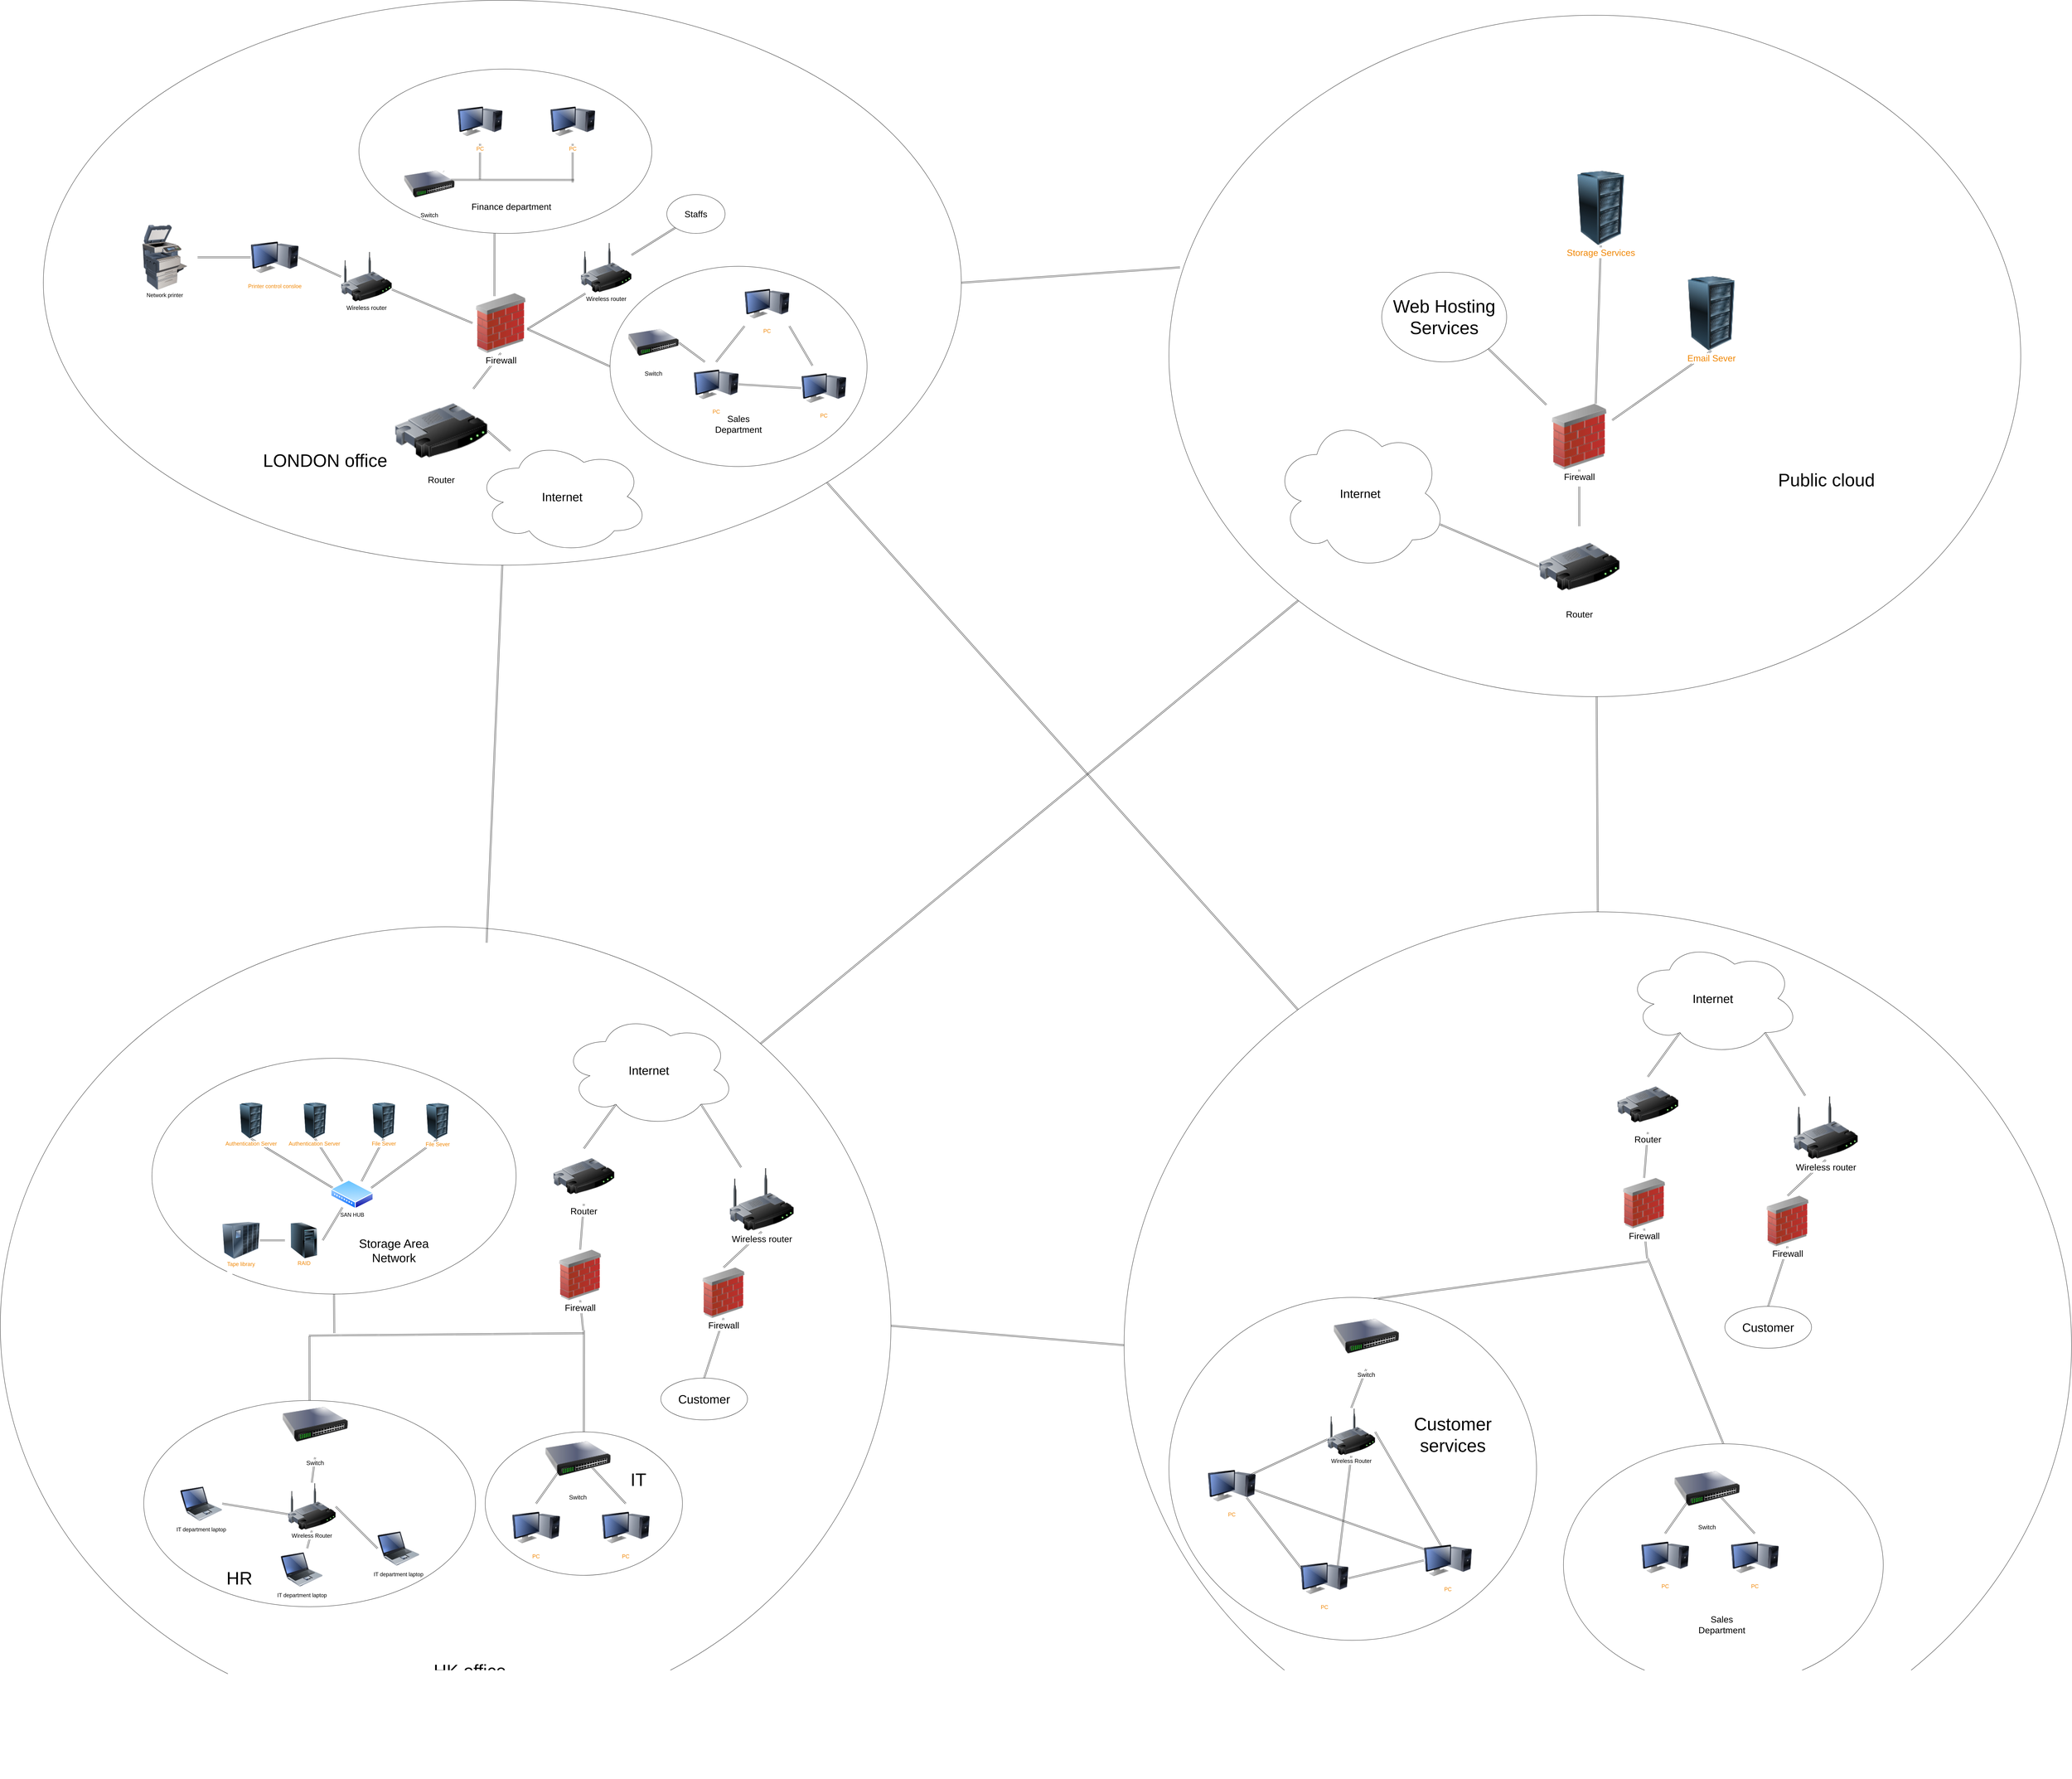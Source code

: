 <mxfile version="26.0.16">
  <diagram id="a45cf8ec-cd66-6f27-3ac3-be6e809c9e4a" name="Page-1">
    <mxGraphModel dx="8533" dy="19267" grid="1" gridSize="10" guides="1" tooltips="1" connect="1" arrows="1" fold="1" page="1" pageScale="1" pageWidth="827" pageHeight="1169" background="none" math="0" shadow="0">
      <root>
        <mxCell id="0" />
        <mxCell id="1" parent="0" />
        <mxCell id="UbUL-3o23nfrx7GC4o43-400" value="" style="ellipse;whiteSpace=wrap;html=1;" vertex="1" parent="1">
          <mxGeometry x="4830" y="-2730" width="2850" height="2280" as="geometry" />
        </mxCell>
        <mxCell id="UbUL-3o23nfrx7GC4o43-405" style="edgeStyle=none;shape=link;rounded=0;orthogonalLoop=1;jettySize=auto;html=1;exitX=1;exitY=0;exitDx=0;exitDy=0;" edge="1" parent="1" source="UbUL-3o23nfrx7GC4o43-327" target="UbUL-3o23nfrx7GC4o43-400">
          <mxGeometry relative="1" as="geometry" />
        </mxCell>
        <mxCell id="UbUL-3o23nfrx7GC4o43-406" style="edgeStyle=none;shape=link;rounded=0;orthogonalLoop=1;jettySize=auto;html=1;exitX=1;exitY=0.5;exitDx=0;exitDy=0;entryX=0;entryY=0.5;entryDx=0;entryDy=0;" edge="1" parent="1" source="UbUL-3o23nfrx7GC4o43-327" target="UbUL-3o23nfrx7GC4o43-328">
          <mxGeometry relative="1" as="geometry" />
        </mxCell>
        <mxCell id="UbUL-3o23nfrx7GC4o43-327" value="" style="ellipse;whiteSpace=wrap;html=1;" vertex="1" parent="1">
          <mxGeometry x="920" y="320" width="2980" height="2670" as="geometry" />
        </mxCell>
        <mxCell id="UbUL-3o23nfrx7GC4o43-403" style="edgeStyle=none;shape=link;rounded=0;orthogonalLoop=1;jettySize=auto;html=1;exitX=1;exitY=1;exitDx=0;exitDy=0;" edge="1" parent="1" source="UbUL-3o23nfrx7GC4o43-311" target="UbUL-3o23nfrx7GC4o43-328">
          <mxGeometry relative="1" as="geometry" />
        </mxCell>
        <mxCell id="UbUL-3o23nfrx7GC4o43-311" value="" style="ellipse;whiteSpace=wrap;html=1;" vertex="1" parent="1">
          <mxGeometry x="1064" y="-2780" width="3071.33" height="1890" as="geometry" />
        </mxCell>
        <mxCell id="UbUL-3o23nfrx7GC4o43-207" style="edgeStyle=none;shape=link;rounded=0;orthogonalLoop=1;jettySize=auto;html=1;exitX=0.5;exitY=1;exitDx=0;exitDy=0;" edge="1" parent="1" source="UbUL-3o23nfrx7GC4o43-205">
          <mxGeometry relative="1" as="geometry">
            <mxPoint x="2037.35" y="1680" as="targetPoint" />
          </mxGeometry>
        </mxCell>
        <mxCell id="UbUL-3o23nfrx7GC4o43-205" value="" style="ellipse;whiteSpace=wrap;html=1;" vertex="1" parent="1">
          <mxGeometry x="1427.35" y="760" width="1218.46" height="789" as="geometry" />
        </mxCell>
        <mxCell id="UbUL-3o23nfrx7GC4o43-204" style="edgeStyle=none;shape=link;rounded=0;orthogonalLoop=1;jettySize=auto;html=1;" edge="1" parent="1">
          <mxGeometry relative="1" as="geometry">
            <mxPoint x="2872.35" y="1680" as="targetPoint" />
            <mxPoint x="1952.35" y="1688" as="sourcePoint" />
          </mxGeometry>
        </mxCell>
        <mxCell id="UbUL-3o23nfrx7GC4o43-198" style="edgeStyle=none;shape=link;rounded=0;orthogonalLoop=1;jettySize=auto;html=1;exitX=0.5;exitY=1;exitDx=0;exitDy=0;entryX=0.25;entryY=0;entryDx=0;entryDy=0;" edge="1" parent="1" source="UbUL-3o23nfrx7GC4o43-173" target="UbUL-3o23nfrx7GC4o43-196">
          <mxGeometry relative="1" as="geometry" />
        </mxCell>
        <mxCell id="UbUL-3o23nfrx7GC4o43-173" value="Authentication Server&amp;nbsp;" style="image;html=1;image=img/lib/clip_art/computers/Server_Rack_128x128.png;shadow=0;strokeColor=#000000;fillColor=#FFFFFF;gradientColor=none;fontSize=18;fontColor=#F08705;fontStyle=0" vertex="1" parent="1">
          <mxGeometry x="1912.35" y="907.5" width="121.5" height="121.5" as="geometry" />
        </mxCell>
        <mxCell id="UbUL-3o23nfrx7GC4o43-197" style="edgeStyle=none;shape=link;rounded=0;orthogonalLoop=1;jettySize=auto;html=1;exitX=0.5;exitY=1;exitDx=0;exitDy=0;entryX=0;entryY=0.25;entryDx=0;entryDy=0;" edge="1" parent="1" source="UbUL-3o23nfrx7GC4o43-174" target="UbUL-3o23nfrx7GC4o43-196">
          <mxGeometry relative="1" as="geometry" />
        </mxCell>
        <mxCell id="UbUL-3o23nfrx7GC4o43-174" value="Authentication Server" style="image;html=1;image=img/lib/clip_art/computers/Server_Rack_128x128.png;shadow=0;strokeColor=#000000;fillColor=#FFFFFF;gradientColor=none;fontSize=18;fontColor=#F08705;fontStyle=0" vertex="1" parent="1">
          <mxGeometry x="1698.35" y="907.5" width="121.5" height="121.5" as="geometry" />
        </mxCell>
        <mxCell id="UbUL-3o23nfrx7GC4o43-199" style="edgeStyle=none;shape=link;rounded=0;orthogonalLoop=1;jettySize=auto;html=1;exitX=0.5;exitY=1;exitDx=0;exitDy=0;entryX=0.75;entryY=0;entryDx=0;entryDy=0;" edge="1" parent="1" source="UbUL-3o23nfrx7GC4o43-177" target="UbUL-3o23nfrx7GC4o43-196">
          <mxGeometry relative="1" as="geometry" />
        </mxCell>
        <mxCell id="UbUL-3o23nfrx7GC4o43-177" value="File Sever" style="image;html=1;image=img/lib/clip_art/computers/Server_Rack_128x128.png;shadow=0;strokeColor=#000000;fillColor=#FFFFFF;gradientColor=none;fontSize=18;fontColor=#F08705;fontStyle=0" vertex="1" parent="1">
          <mxGeometry x="2142.35" y="907.5" width="121.5" height="121.5" as="geometry" />
        </mxCell>
        <mxCell id="UbUL-3o23nfrx7GC4o43-200" style="edgeStyle=none;shape=link;rounded=0;orthogonalLoop=1;jettySize=auto;html=1;exitX=0.5;exitY=1;exitDx=0;exitDy=0;entryX=1;entryY=0.25;entryDx=0;entryDy=0;" edge="1" parent="1" source="UbUL-3o23nfrx7GC4o43-178" target="UbUL-3o23nfrx7GC4o43-196">
          <mxGeometry relative="1" as="geometry" />
        </mxCell>
        <mxCell id="UbUL-3o23nfrx7GC4o43-178" value="File Sever" style="image;html=1;image=img/lib/clip_art/computers/Server_Rack_128x128.png;shadow=0;strokeColor=#000000;fillColor=#FFFFFF;gradientColor=none;fontSize=18;fontColor=#F08705;fontStyle=0" vertex="1" parent="1">
          <mxGeometry x="2322.35" y="909.5" width="121.5" height="121.5" as="geometry" />
        </mxCell>
        <mxCell id="UbUL-3o23nfrx7GC4o43-183" value="Tape library&lt;div&gt;&lt;br&gt;&lt;/div&gt;" style="image;html=1;image=img/lib/clip_art/networking/UPS_128x128.png;shadow=0;strokeColor=#000000;fillColor=#F2F2F2;gradientColor=none;fontSize=18;fontColor=#F08705;fontStyle=0" vertex="1" parent="1">
          <mxGeometry x="1662.35" y="1306" width="126" height="126" as="geometry" />
        </mxCell>
        <mxCell id="UbUL-3o23nfrx7GC4o43-202" style="edgeStyle=none;shape=link;rounded=0;orthogonalLoop=1;jettySize=auto;html=1;exitX=0;exitY=0.5;exitDx=0;exitDy=0;entryX=1;entryY=0.5;entryDx=0;entryDy=0;" edge="1" parent="1" source="UbUL-3o23nfrx7GC4o43-184" target="UbUL-3o23nfrx7GC4o43-183">
          <mxGeometry relative="1" as="geometry" />
        </mxCell>
        <mxCell id="UbUL-3o23nfrx7GC4o43-184" value="RAID" style="image;html=1;image=img/lib/clip_art/computers/Server_Tower_128x128.png;shadow=0;strokeColor=#000000;fillColor=#FFFFFF;gradientColor=none;fontSize=18;fontColor=#F08705;fontStyle=0" vertex="1" parent="1">
          <mxGeometry x="1872.35" y="1309" width="126.32" height="120" as="geometry" />
        </mxCell>
        <mxCell id="UbUL-3o23nfrx7GC4o43-201" style="edgeStyle=none;shape=link;rounded=0;orthogonalLoop=1;jettySize=auto;html=1;exitX=0.25;exitY=1;exitDx=0;exitDy=0;entryX=1;entryY=0.5;entryDx=0;entryDy=0;" edge="1" parent="1" source="UbUL-3o23nfrx7GC4o43-196" target="UbUL-3o23nfrx7GC4o43-184">
          <mxGeometry relative="1" as="geometry" />
        </mxCell>
        <mxCell id="UbUL-3o23nfrx7GC4o43-222" style="edgeStyle=none;shape=link;rounded=0;orthogonalLoop=1;jettySize=auto;html=1;exitX=0.5;exitY=0;exitDx=0;exitDy=0;" edge="1" parent="1" source="UbUL-3o23nfrx7GC4o43-220">
          <mxGeometry relative="1" as="geometry">
            <mxPoint x="1954.35" y="1690" as="targetPoint" />
          </mxGeometry>
        </mxCell>
        <mxCell id="UbUL-3o23nfrx7GC4o43-220" value="" style="ellipse;whiteSpace=wrap;html=1;" vertex="1" parent="1">
          <mxGeometry x="1400" y="1905" width="1110" height="690" as="geometry" />
        </mxCell>
        <mxCell id="UbUL-3o23nfrx7GC4o43-196" value="&lt;font style=&quot;font-size: 18px;&quot;&gt;SAN HUB&lt;/font&gt;" style="image;aspect=fixed;perimeter=ellipsePerimeter;html=1;align=center;shadow=0;dashed=0;spacingTop=3;image=img/lib/active_directory/wiring_hub.svg;" vertex="1" parent="1">
          <mxGeometry x="2025" y="1166.52" width="143.35" height="97.48" as="geometry" />
        </mxCell>
        <mxCell id="UbUL-3o23nfrx7GC4o43-206" value="&lt;font style=&quot;font-size: 40px;&quot;&gt;Storage Area Network&lt;/font&gt;" style="text;html=1;align=center;verticalAlign=middle;whiteSpace=wrap;rounded=0;" vertex="1" parent="1">
          <mxGeometry x="2082.35" y="1328" width="310" height="150" as="geometry" />
        </mxCell>
        <mxCell id="UbUL-3o23nfrx7GC4o43-209" value="&lt;font style=&quot;font-size: 18px;&quot;&gt;IT department laptop&lt;/font&gt;" style="image;html=1;image=img/lib/clip_art/computers/Laptop_128x128.png" vertex="1" parent="1">
          <mxGeometry x="1522.35" y="2180" width="140" height="140" as="geometry" />
        </mxCell>
        <mxCell id="UbUL-3o23nfrx7GC4o43-210" value="&lt;font style=&quot;font-size: 18px;&quot;&gt;IT department laptop&lt;/font&gt;" style="image;html=1;image=img/lib/clip_art/computers/Laptop_128x128.png" vertex="1" parent="1">
          <mxGeometry x="1858.67" y="2400" width="140" height="140" as="geometry" />
        </mxCell>
        <mxCell id="UbUL-3o23nfrx7GC4o43-211" value="&lt;font style=&quot;font-size: 18px;&quot;&gt;IT department laptop&lt;/font&gt;" style="image;html=1;image=img/lib/clip_art/computers/Laptop_128x128.png" vertex="1" parent="1">
          <mxGeometry x="2182.35" y="2330" width="140" height="140" as="geometry" />
        </mxCell>
        <mxCell id="UbUL-3o23nfrx7GC4o43-218" style="edgeStyle=none;shape=link;rounded=0;orthogonalLoop=1;jettySize=auto;html=1;exitX=0.5;exitY=1;exitDx=0;exitDy=0;" edge="1" parent="1" source="UbUL-3o23nfrx7GC4o43-212" target="UbUL-3o23nfrx7GC4o43-210">
          <mxGeometry relative="1" as="geometry" />
        </mxCell>
        <mxCell id="UbUL-3o23nfrx7GC4o43-232" style="edgeStyle=none;shape=link;rounded=0;orthogonalLoop=1;jettySize=auto;html=1;exitX=0.5;exitY=0;exitDx=0;exitDy=0;" edge="1" parent="1" source="UbUL-3o23nfrx7GC4o43-231">
          <mxGeometry relative="1" as="geometry">
            <mxPoint x="2872.85" y="1670" as="targetPoint" />
          </mxGeometry>
        </mxCell>
        <mxCell id="UbUL-3o23nfrx7GC4o43-231" value="" style="ellipse;whiteSpace=wrap;html=1;" vertex="1" parent="1">
          <mxGeometry x="2542.35" y="2010" width="660" height="480" as="geometry" />
        </mxCell>
        <mxCell id="UbUL-3o23nfrx7GC4o43-219" style="edgeStyle=none;shape=link;rounded=0;orthogonalLoop=1;jettySize=auto;html=1;exitX=1;exitY=0.5;exitDx=0;exitDy=0;entryX=0;entryY=0.5;entryDx=0;entryDy=0;" edge="1" parent="1" source="UbUL-3o23nfrx7GC4o43-212" target="UbUL-3o23nfrx7GC4o43-211">
          <mxGeometry relative="1" as="geometry" />
        </mxCell>
        <mxCell id="UbUL-3o23nfrx7GC4o43-290" style="edgeStyle=none;shape=link;rounded=0;orthogonalLoop=1;jettySize=auto;html=1;exitX=0.5;exitY=0;exitDx=0;exitDy=0;entryX=0.5;entryY=1;entryDx=0;entryDy=0;" edge="1" parent="1" source="UbUL-3o23nfrx7GC4o43-212" target="UbUL-3o23nfrx7GC4o43-289">
          <mxGeometry relative="1" as="geometry" />
        </mxCell>
        <mxCell id="UbUL-3o23nfrx7GC4o43-212" value="&lt;font style=&quot;font-size: 19px;&quot;&gt;Wireless Router&lt;/font&gt;" style="image;html=1;image=img/lib/clip_art/networking/Wireless_Router_128x128.png" vertex="1" parent="1">
          <mxGeometry x="1882.35" y="2180" width="160" height="160" as="geometry" />
        </mxCell>
        <mxCell id="UbUL-3o23nfrx7GC4o43-217" style="edgeStyle=none;shape=link;rounded=0;orthogonalLoop=1;jettySize=auto;html=1;exitX=1;exitY=0.5;exitDx=0;exitDy=0;entryX=-0.001;entryY=0.659;entryDx=0;entryDy=0;entryPerimeter=0;" edge="1" parent="1" source="UbUL-3o23nfrx7GC4o43-209" target="UbUL-3o23nfrx7GC4o43-212">
          <mxGeometry relative="1" as="geometry" />
        </mxCell>
        <mxCell id="UbUL-3o23nfrx7GC4o43-221" value="&lt;span style=&quot;font-size: 60px;&quot;&gt;HR&lt;/span&gt;" style="text;html=1;align=center;verticalAlign=middle;whiteSpace=wrap;rounded=0;" vertex="1" parent="1">
          <mxGeometry x="1620.35" y="2450" width="200" height="100" as="geometry" />
        </mxCell>
        <mxCell id="UbUL-3o23nfrx7GC4o43-223" value="PC" style="image;html=1;image=img/lib/clip_art/computers/Monitor_Tower_128x128.png;shadow=0;strokeColor=#000000;fillColor=#FFFFFF;gradientColor=none;fontSize=18;fontColor=#F08705;fontStyle=0" vertex="1" parent="1">
          <mxGeometry x="2932.35" y="2250" width="160" height="160" as="geometry" />
        </mxCell>
        <mxCell id="UbUL-3o23nfrx7GC4o43-227" style="edgeStyle=none;shape=link;rounded=0;orthogonalLoop=1;jettySize=auto;html=1;exitX=0.25;exitY=1;exitDx=0;exitDy=0;entryX=0.5;entryY=0;entryDx=0;entryDy=0;" edge="1" parent="1" target="UbUL-3o23nfrx7GC4o43-225">
          <mxGeometry relative="1" as="geometry">
            <mxPoint x="2802.921" y="2121.651" as="sourcePoint" />
          </mxGeometry>
        </mxCell>
        <mxCell id="UbUL-3o23nfrx7GC4o43-228" style="edgeStyle=none;shape=link;rounded=0;orthogonalLoop=1;jettySize=auto;html=1;exitX=1;exitY=1;exitDx=0;exitDy=0;entryX=0.5;entryY=0;entryDx=0;entryDy=0;" edge="1" parent="1" target="UbUL-3o23nfrx7GC4o43-223">
          <mxGeometry relative="1" as="geometry">
            <mxPoint x="2884.495" y="2112.348" as="sourcePoint" />
          </mxGeometry>
        </mxCell>
        <mxCell id="UbUL-3o23nfrx7GC4o43-225" value="PC" style="image;html=1;image=img/lib/clip_art/computers/Monitor_Tower_128x128.png;shadow=0;strokeColor=#000000;fillColor=#FFFFFF;gradientColor=none;fontSize=18;fontColor=#F08705;fontStyle=0" vertex="1" parent="1">
          <mxGeometry x="2632.35" y="2250" width="160" height="160" as="geometry" />
        </mxCell>
        <mxCell id="UbUL-3o23nfrx7GC4o43-319" style="edgeStyle=none;shape=link;rounded=0;orthogonalLoop=1;jettySize=auto;html=1;exitX=0.5;exitY=1;exitDx=0;exitDy=0;" edge="1" parent="1" source="UbUL-3o23nfrx7GC4o43-234">
          <mxGeometry relative="1" as="geometry">
            <mxPoint x="2870" y="1670" as="targetPoint" />
          </mxGeometry>
        </mxCell>
        <mxCell id="UbUL-3o23nfrx7GC4o43-234" value="&lt;font style=&quot;font-size: 30px;&quot;&gt;Firewall&lt;/font&gt;" style="image;html=1;image=img/lib/clip_art/networking/Firewall_02_128x128.png" vertex="1" parent="1">
          <mxGeometry x="2780" y="1400.5" width="160" height="169" as="geometry" />
        </mxCell>
        <mxCell id="UbUL-3o23nfrx7GC4o43-238" style="edgeStyle=none;shape=link;rounded=0;orthogonalLoop=1;jettySize=auto;html=1;exitX=0;exitY=0;exitDx=0;exitDy=0;" edge="1" parent="1">
          <mxGeometry relative="1" as="geometry">
            <mxPoint x="1562.35" y="1579" as="sourcePoint" />
            <mxPoint x="1562.35" y="1579" as="targetPoint" />
          </mxGeometry>
        </mxCell>
        <mxCell id="UbUL-3o23nfrx7GC4o43-321" style="edgeStyle=none;shape=link;rounded=0;orthogonalLoop=1;jettySize=auto;html=1;exitX=0.5;exitY=1;exitDx=0;exitDy=0;entryX=0.5;entryY=0;entryDx=0;entryDy=0;" edge="1" parent="1" source="UbUL-3o23nfrx7GC4o43-240" target="UbUL-3o23nfrx7GC4o43-302">
          <mxGeometry relative="1" as="geometry" />
        </mxCell>
        <mxCell id="UbUL-3o23nfrx7GC4o43-240" value="&lt;font style=&quot;font-size: 30px;&quot;&gt;Wireless router&lt;/font&gt;" style="image;html=1;image=img/lib/clip_art/networking/Wireless_Router_128x128.png" vertex="1" parent="1">
          <mxGeometry x="3360" y="1125" width="215" height="215" as="geometry" />
        </mxCell>
        <mxCell id="UbUL-3o23nfrx7GC4o43-242" value="&lt;font style=&quot;font-size: 40px;&quot;&gt;Customer&lt;/font&gt;" style="ellipse;whiteSpace=wrap;html=1;" vertex="1" parent="1">
          <mxGeometry x="3130" y="1830" width="290" height="140" as="geometry" />
        </mxCell>
        <mxCell id="UbUL-3o23nfrx7GC4o43-253" value="&lt;font style=&quot;font-size: 18px;&quot;&gt;Network printer&lt;/font&gt;" style="image;html=1;image=img/lib/clip_art/computers/Printer_Commercial_128x128.png" vertex="1" parent="1">
          <mxGeometry x="1360" y="-2030" width="220" height="220" as="geometry" />
        </mxCell>
        <mxCell id="UbUL-3o23nfrx7GC4o43-255" style="edgeStyle=none;shape=link;rounded=0;orthogonalLoop=1;jettySize=auto;html=1;exitX=0;exitY=0.5;exitDx=0;exitDy=0;entryX=1;entryY=0.5;entryDx=0;entryDy=0;" edge="1" parent="1" source="UbUL-3o23nfrx7GC4o43-254" target="UbUL-3o23nfrx7GC4o43-253">
          <mxGeometry relative="1" as="geometry" />
        </mxCell>
        <mxCell id="UbUL-3o23nfrx7GC4o43-299" style="edgeStyle=none;shape=link;rounded=0;orthogonalLoop=1;jettySize=auto;html=1;exitX=1;exitY=0.5;exitDx=0;exitDy=0;entryX=0;entryY=0.5;entryDx=0;entryDy=0;" edge="1" parent="1" source="UbUL-3o23nfrx7GC4o43-254" target="UbUL-3o23nfrx7GC4o43-298">
          <mxGeometry relative="1" as="geometry" />
        </mxCell>
        <mxCell id="UbUL-3o23nfrx7GC4o43-254" value="Printer control consloe" style="image;html=1;image=img/lib/clip_art/computers/Monitor_Tower_128x128.png;shadow=0;strokeColor=#000000;fillColor=#FFFFFF;gradientColor=none;fontSize=18;fontColor=#F08705;fontStyle=0" vertex="1" parent="1">
          <mxGeometry x="1757.65" y="-2000" width="160" height="160" as="geometry" />
        </mxCell>
        <mxCell id="UbUL-3o23nfrx7GC4o43-267" value="" style="ellipse;whiteSpace=wrap;html=1;" vertex="1" parent="1">
          <mxGeometry x="2120" y="-2550" width="980" height="550" as="geometry" />
        </mxCell>
        <mxCell id="UbUL-3o23nfrx7GC4o43-263" style="edgeStyle=none;shape=link;rounded=0;orthogonalLoop=1;jettySize=auto;html=1;exitX=1;exitY=0.5;exitDx=0;exitDy=0;" edge="1" parent="1">
          <mxGeometry relative="1" as="geometry">
            <mxPoint x="2840" y="-2179" as="targetPoint" />
            <mxPoint x="2420.0" y="-2179.2" as="sourcePoint" />
          </mxGeometry>
        </mxCell>
        <mxCell id="UbUL-3o23nfrx7GC4o43-265" style="edgeStyle=none;shape=link;rounded=0;orthogonalLoop=1;jettySize=auto;html=1;exitX=0.5;exitY=1;exitDx=0;exitDy=0;" edge="1" parent="1" source="UbUL-3o23nfrx7GC4o43-259">
          <mxGeometry relative="1" as="geometry">
            <mxPoint x="2524.667" y="-2180" as="targetPoint" />
          </mxGeometry>
        </mxCell>
        <mxCell id="UbUL-3o23nfrx7GC4o43-259" value="PC" style="image;html=1;image=img/lib/clip_art/computers/Monitor_Tower_128x128.png;shadow=0;strokeColor=#000000;fillColor=#FFFFFF;gradientColor=none;fontSize=18;fontColor=#F08705;fontStyle=0" vertex="1" parent="1">
          <mxGeometry x="2450" y="-2450" width="150" height="150" as="geometry" />
        </mxCell>
        <mxCell id="UbUL-3o23nfrx7GC4o43-264" style="edgeStyle=none;shape=link;rounded=0;orthogonalLoop=1;jettySize=auto;html=1;exitX=0.5;exitY=1;exitDx=0;exitDy=0;" edge="1" parent="1" source="UbUL-3o23nfrx7GC4o43-261">
          <mxGeometry relative="1" as="geometry">
            <mxPoint x="2835" y="-2170" as="targetPoint" />
          </mxGeometry>
        </mxCell>
        <mxCell id="UbUL-3o23nfrx7GC4o43-261" value="PC" style="image;html=1;image=img/lib/clip_art/computers/Monitor_Tower_128x128.png;shadow=0;strokeColor=#000000;fillColor=#FFFFFF;gradientColor=none;fontSize=18;fontColor=#F08705;fontStyle=0" vertex="1" parent="1">
          <mxGeometry x="2760" y="-2450" width="150" height="150" as="geometry" />
        </mxCell>
        <mxCell id="UbUL-3o23nfrx7GC4o43-262" style="edgeStyle=none;shape=link;rounded=0;orthogonalLoop=1;jettySize=auto;html=1;exitX=1;exitY=0;exitDx=0;exitDy=0;" edge="1" parent="1">
          <mxGeometry relative="1" as="geometry">
            <mxPoint x="2402.844" y="-2207.763" as="sourcePoint" />
            <mxPoint x="2403.963" y="-2206.966" as="targetPoint" />
          </mxGeometry>
        </mxCell>
        <mxCell id="UbUL-3o23nfrx7GC4o43-268" value="&lt;font style=&quot;font-size: 30px;&quot;&gt;Finance department&lt;/font&gt;" style="text;html=1;align=center;verticalAlign=middle;whiteSpace=wrap;rounded=0;" vertex="1" parent="1">
          <mxGeometry x="2480" y="-2150" width="300" height="120" as="geometry" />
        </mxCell>
        <mxCell id="UbUL-3o23nfrx7GC4o43-269" style="edgeStyle=none;shape=link;rounded=0;orthogonalLoop=1;jettySize=auto;html=1;exitX=0.5;exitY=0;exitDx=0;exitDy=0;entryX=0.463;entryY=1;entryDx=0;entryDy=0;entryPerimeter=0;" edge="1" parent="1" target="UbUL-3o23nfrx7GC4o43-267">
          <mxGeometry relative="1" as="geometry">
            <mxPoint x="2573.35" y="-1790" as="sourcePoint" />
          </mxGeometry>
        </mxCell>
        <mxCell id="UbUL-3o23nfrx7GC4o43-272" value="&lt;font style=&quot;font-size: 20px;&quot;&gt;Wireless router&lt;/font&gt;" style="image;html=1;image=img/lib/clip_art/networking/Wireless_Router_128x128.png" vertex="1" parent="1">
          <mxGeometry x="2862" y="-1970" width="170" height="170" as="geometry" />
        </mxCell>
        <mxCell id="UbUL-3o23nfrx7GC4o43-285" style="edgeStyle=none;shape=link;rounded=0;orthogonalLoop=1;jettySize=auto;html=1;exitX=0;exitY=0.5;exitDx=0;exitDy=0;entryX=1;entryY=0.5;entryDx=0;entryDy=0;" edge="1" parent="1" source="UbUL-3o23nfrx7GC4o43-283">
          <mxGeometry relative="1" as="geometry">
            <mxPoint x="2683.35" y="-1680" as="targetPoint" />
          </mxGeometry>
        </mxCell>
        <mxCell id="UbUL-3o23nfrx7GC4o43-283" value="" style="ellipse;whiteSpace=wrap;html=1;" vertex="1" parent="1">
          <mxGeometry x="2960" y="-1890" width="860" height="670" as="geometry" />
        </mxCell>
        <mxCell id="UbUL-3o23nfrx7GC4o43-273" style="edgeStyle=none;shape=link;rounded=0;orthogonalLoop=1;jettySize=auto;html=1;exitX=1;exitY=0.5;exitDx=0;exitDy=0;entryX=0.094;entryY=1.006;entryDx=0;entryDy=0;entryPerimeter=0;" edge="1" parent="1" target="UbUL-3o23nfrx7GC4o43-272">
          <mxGeometry relative="1" as="geometry">
            <mxPoint x="2683.35" y="-1680" as="sourcePoint" />
          </mxGeometry>
        </mxCell>
        <mxCell id="UbUL-3o23nfrx7GC4o43-275" style="edgeStyle=none;shape=link;rounded=0;orthogonalLoop=1;jettySize=auto;html=1;exitX=0;exitY=1;exitDx=0;exitDy=0;entryX=1;entryY=0.25;entryDx=0;entryDy=0;" edge="1" parent="1" source="UbUL-3o23nfrx7GC4o43-274" target="UbUL-3o23nfrx7GC4o43-272">
          <mxGeometry relative="1" as="geometry" />
        </mxCell>
        <mxCell id="UbUL-3o23nfrx7GC4o43-274" value="&lt;font style=&quot;font-size: 30px;&quot;&gt;Staff&lt;/font&gt;&lt;span style=&quot;font-size: 30px; background-color: transparent; color: light-dark(rgb(0, 0, 0), rgb(255, 255, 255));&quot;&gt;s&lt;/span&gt;" style="ellipse;whiteSpace=wrap;html=1;" vertex="1" parent="1">
          <mxGeometry x="3150" y="-2130" width="195" height="130" as="geometry" />
        </mxCell>
        <mxCell id="UbUL-3o23nfrx7GC4o43-279" style="edgeStyle=none;shape=link;rounded=0;orthogonalLoop=1;jettySize=auto;html=1;exitX=0;exitY=1;exitDx=0;exitDy=0;entryX=0.5;entryY=0;entryDx=0;entryDy=0;" edge="1" parent="1" source="UbUL-3o23nfrx7GC4o43-276" target="UbUL-3o23nfrx7GC4o43-278">
          <mxGeometry relative="1" as="geometry" />
        </mxCell>
        <mxCell id="UbUL-3o23nfrx7GC4o43-280" style="edgeStyle=none;shape=link;rounded=0;orthogonalLoop=1;jettySize=auto;html=1;exitX=1;exitY=1;exitDx=0;exitDy=0;entryX=0.25;entryY=0;entryDx=0;entryDy=0;" edge="1" parent="1" source="UbUL-3o23nfrx7GC4o43-276" target="UbUL-3o23nfrx7GC4o43-277">
          <mxGeometry relative="1" as="geometry" />
        </mxCell>
        <mxCell id="UbUL-3o23nfrx7GC4o43-276" value="PC" style="image;html=1;image=img/lib/clip_art/computers/Monitor_Tower_128x128.png;shadow=0;strokeColor=#000000;fillColor=#FFFFFF;gradientColor=none;fontSize=18;fontColor=#F08705;fontStyle=0" vertex="1" parent="1">
          <mxGeometry x="3410" y="-1840" width="150" height="150" as="geometry" />
        </mxCell>
        <mxCell id="UbUL-3o23nfrx7GC4o43-277" value="PC" style="image;html=1;image=img/lib/clip_art/computers/Monitor_Tower_128x128.png;shadow=0;strokeColor=#000000;fillColor=#FFFFFF;gradientColor=none;fontSize=18;fontColor=#F08705;fontStyle=0" vertex="1" parent="1">
          <mxGeometry x="3600" y="-1557.5" width="150" height="150" as="geometry" />
        </mxCell>
        <mxCell id="UbUL-3o23nfrx7GC4o43-281" style="edgeStyle=none;shape=link;rounded=0;orthogonalLoop=1;jettySize=auto;html=1;exitX=1;exitY=0.5;exitDx=0;exitDy=0;entryX=0;entryY=0.5;entryDx=0;entryDy=0;" edge="1" parent="1" source="UbUL-3o23nfrx7GC4o43-278" target="UbUL-3o23nfrx7GC4o43-277">
          <mxGeometry relative="1" as="geometry" />
        </mxCell>
        <mxCell id="UbUL-3o23nfrx7GC4o43-278" value="PC" style="image;html=1;image=img/lib/clip_art/computers/Monitor_Tower_128x128.png;shadow=0;strokeColor=#000000;fillColor=#FFFFFF;gradientColor=none;fontSize=18;fontColor=#F08705;fontStyle=0" vertex="1" parent="1">
          <mxGeometry x="3240" y="-1570" width="150" height="150" as="geometry" />
        </mxCell>
        <mxCell id="UbUL-3o23nfrx7GC4o43-284" value="&lt;font style=&quot;font-size: 30px;&quot;&gt;Sales Department&lt;/font&gt;" style="text;html=1;align=center;verticalAlign=middle;whiteSpace=wrap;rounded=0;" vertex="1" parent="1">
          <mxGeometry x="3270" y="-1407.5" width="240" height="90" as="geometry" />
        </mxCell>
        <mxCell id="UbUL-3o23nfrx7GC4o43-324" style="edgeStyle=none;shape=link;rounded=0;orthogonalLoop=1;jettySize=auto;html=1;exitX=0.5;exitY=1;exitDx=0;exitDy=0;" edge="1" parent="1" source="UbUL-3o23nfrx7GC4o43-286" target="UbUL-3o23nfrx7GC4o43-294">
          <mxGeometry relative="1" as="geometry" />
        </mxCell>
        <mxCell id="UbUL-3o23nfrx7GC4o43-286" value="&lt;font style=&quot;font-size: 30px;&quot;&gt;Firewall&lt;/font&gt;" style="image;html=1;image=img/lib/clip_art/networking/Firewall_02_128x128.png" vertex="1" parent="1">
          <mxGeometry x="2500" y="-1800" width="189.35" height="200" as="geometry" />
        </mxCell>
        <mxCell id="UbUL-3o23nfrx7GC4o43-289" value="&lt;div&gt;&lt;span style=&quot;font-size: 20px;&quot;&gt;Switch&lt;/span&gt;&lt;/div&gt;" style="image;html=1;image=img/lib/clip_art/networking/Switch_128x128.png" vertex="1" parent="1">
          <mxGeometry x="1863.1" y="1875" width="220" height="220" as="geometry" />
        </mxCell>
        <mxCell id="UbUL-3o23nfrx7GC4o43-291" value="&lt;div&gt;&lt;span style=&quot;font-size: 20px;&quot;&gt;Switch&lt;/span&gt;&lt;/div&gt;" style="image;html=1;image=img/lib/clip_art/networking/Switch_128x128.png" vertex="1" parent="1">
          <mxGeometry x="2742.35" y="1990" width="220" height="220" as="geometry" />
        </mxCell>
        <mxCell id="UbUL-3o23nfrx7GC4o43-318" style="edgeStyle=none;shape=link;rounded=0;orthogonalLoop=1;jettySize=auto;html=1;exitX=0.5;exitY=1;exitDx=0;exitDy=0;entryX=0.5;entryY=0;entryDx=0;entryDy=0;" edge="1" parent="1" source="UbUL-3o23nfrx7GC4o43-292" target="UbUL-3o23nfrx7GC4o43-234">
          <mxGeometry relative="1" as="geometry" />
        </mxCell>
        <mxCell id="UbUL-3o23nfrx7GC4o43-292" value="&lt;font style=&quot;font-size: 30px;&quot;&gt;Router&lt;/font&gt;" style="image;html=1;image=img/lib/clip_art/networking/Router_128x128.png" vertex="1" parent="1">
          <mxGeometry x="2769.94" y="1062" width="204.82" height="185" as="geometry" />
        </mxCell>
        <mxCell id="UbUL-3o23nfrx7GC4o43-326" style="edgeStyle=none;shape=link;rounded=0;orthogonalLoop=1;jettySize=auto;html=1;exitX=1;exitY=0.5;exitDx=0;exitDy=0;" edge="1" parent="1" source="UbUL-3o23nfrx7GC4o43-294" target="UbUL-3o23nfrx7GC4o43-325">
          <mxGeometry relative="1" as="geometry" />
        </mxCell>
        <mxCell id="UbUL-3o23nfrx7GC4o43-294" value="&lt;font style=&quot;font-size: 30px;&quot;&gt;Router&lt;/font&gt;" style="image;html=1;image=img/lib/clip_art/networking/Router_128x128.png" vertex="1" parent="1">
          <mxGeometry x="2240" y="-1480" width="310" height="280" as="geometry" />
        </mxCell>
        <mxCell id="UbUL-3o23nfrx7GC4o43-296" style="edgeStyle=none;shape=link;rounded=0;orthogonalLoop=1;jettySize=auto;html=1;exitX=1;exitY=0.5;exitDx=0;exitDy=0;entryX=0.25;entryY=0;entryDx=0;entryDy=0;" edge="1" parent="1" source="UbUL-3o23nfrx7GC4o43-295" target="UbUL-3o23nfrx7GC4o43-278">
          <mxGeometry relative="1" as="geometry" />
        </mxCell>
        <mxCell id="UbUL-3o23nfrx7GC4o43-295" value="&lt;div&gt;&lt;span style=&quot;font-size: 20px;&quot;&gt;Switch&lt;/span&gt;&lt;/div&gt;" style="image;html=1;image=img/lib/clip_art/networking/Switch_128x128.png" vertex="1" parent="1">
          <mxGeometry x="3020" y="-1720" width="170" height="170" as="geometry" />
        </mxCell>
        <mxCell id="UbUL-3o23nfrx7GC4o43-297" value="&lt;div&gt;&lt;span style=&quot;font-size: 20px;&quot;&gt;Switch&lt;/span&gt;&lt;/div&gt;" style="image;html=1;image=img/lib/clip_art/networking/Switch_128x128.png" vertex="1" parent="1">
          <mxGeometry x="2270" y="-2250" width="170" height="170" as="geometry" />
        </mxCell>
        <mxCell id="UbUL-3o23nfrx7GC4o43-323" style="edgeStyle=none;shape=link;rounded=0;orthogonalLoop=1;jettySize=auto;html=1;exitX=1;exitY=0.75;exitDx=0;exitDy=0;entryX=0;entryY=0.5;entryDx=0;entryDy=0;" edge="1" parent="1" source="UbUL-3o23nfrx7GC4o43-298" target="UbUL-3o23nfrx7GC4o43-286">
          <mxGeometry relative="1" as="geometry" />
        </mxCell>
        <mxCell id="UbUL-3o23nfrx7GC4o43-298" value="&lt;font style=&quot;font-size: 20px;&quot;&gt;Wireless router&lt;/font&gt;" style="image;html=1;image=img/lib/clip_art/networking/Wireless_Router_128x128.png" vertex="1" parent="1">
          <mxGeometry x="2060" y="-1940" width="170" height="170" as="geometry" />
        </mxCell>
        <mxCell id="UbUL-3o23nfrx7GC4o43-301" style="edgeStyle=none;shape=link;rounded=0;orthogonalLoop=1;jettySize=auto;html=1;exitX=1;exitY=1;exitDx=0;exitDy=0;" edge="1" parent="1" source="UbUL-3o23nfrx7GC4o43-298" target="UbUL-3o23nfrx7GC4o43-298">
          <mxGeometry relative="1" as="geometry" />
        </mxCell>
        <mxCell id="UbUL-3o23nfrx7GC4o43-322" style="edgeStyle=none;shape=link;rounded=0;orthogonalLoop=1;jettySize=auto;html=1;exitX=0.5;exitY=1;exitDx=0;exitDy=0;entryX=0.5;entryY=0;entryDx=0;entryDy=0;" edge="1" parent="1" source="UbUL-3o23nfrx7GC4o43-302" target="UbUL-3o23nfrx7GC4o43-242">
          <mxGeometry relative="1" as="geometry" />
        </mxCell>
        <mxCell id="UbUL-3o23nfrx7GC4o43-302" value="&lt;font style=&quot;font-size: 30px;&quot;&gt;Firewall&lt;/font&gt;" style="image;html=1;image=img/lib/clip_art/networking/Firewall_02_128x128.png" vertex="1" parent="1">
          <mxGeometry x="3260" y="1460" width="160" height="169" as="geometry" />
        </mxCell>
        <mxCell id="UbUL-3o23nfrx7GC4o43-307" value="&lt;font style=&quot;font-size: 60px;&quot;&gt;HK office&lt;/font&gt;" style="text;html=1;align=center;verticalAlign=middle;whiteSpace=wrap;rounded=0;" vertex="1" parent="1">
          <mxGeometry x="2142.35" y="2720" width="697.65" height="180" as="geometry" />
        </mxCell>
        <mxCell id="UbUL-3o23nfrx7GC4o43-317" style="edgeStyle=none;shape=link;rounded=0;orthogonalLoop=1;jettySize=auto;html=1;exitX=0.31;exitY=0.8;exitDx=0;exitDy=0;exitPerimeter=0;entryX=0.5;entryY=0;entryDx=0;entryDy=0;" edge="1" parent="1" source="UbUL-3o23nfrx7GC4o43-308" target="UbUL-3o23nfrx7GC4o43-292">
          <mxGeometry relative="1" as="geometry" />
        </mxCell>
        <mxCell id="UbUL-3o23nfrx7GC4o43-320" style="edgeStyle=none;shape=link;rounded=0;orthogonalLoop=1;jettySize=auto;html=1;exitX=0.8;exitY=0.8;exitDx=0;exitDy=0;exitPerimeter=0;" edge="1" parent="1" source="UbUL-3o23nfrx7GC4o43-308" target="UbUL-3o23nfrx7GC4o43-240">
          <mxGeometry relative="1" as="geometry" />
        </mxCell>
        <mxCell id="UbUL-3o23nfrx7GC4o43-308" value="&lt;font style=&quot;font-size: 40px;&quot;&gt;Internet&lt;/font&gt;" style="ellipse;shape=cloud;whiteSpace=wrap;html=1;" vertex="1" parent="1">
          <mxGeometry x="2800" y="609" width="580" height="381" as="geometry" />
        </mxCell>
        <mxCell id="UbUL-3o23nfrx7GC4o43-314" value="&lt;font style=&quot;font-size: 60px;&quot;&gt;LONDON office&lt;/font&gt;" style="text;html=1;align=center;verticalAlign=middle;whiteSpace=wrap;rounded=0;" vertex="1" parent="1">
          <mxGeometry x="1620" y="-1330" width="774" height="180" as="geometry" />
        </mxCell>
        <mxCell id="UbUL-3o23nfrx7GC4o43-325" value="&lt;font style=&quot;font-size: 40px;&quot;&gt;Internet&lt;/font&gt;" style="ellipse;shape=cloud;whiteSpace=wrap;html=1;" vertex="1" parent="1">
          <mxGeometry x="2510" y="-1310" width="580" height="381" as="geometry" />
        </mxCell>
        <mxCell id="UbUL-3o23nfrx7GC4o43-407" style="edgeStyle=none;shape=link;rounded=0;orthogonalLoop=1;jettySize=auto;html=1;exitX=0.5;exitY=0;exitDx=0;exitDy=0;" edge="1" parent="1" source="UbUL-3o23nfrx7GC4o43-328" target="UbUL-3o23nfrx7GC4o43-400">
          <mxGeometry relative="1" as="geometry" />
        </mxCell>
        <mxCell id="UbUL-3o23nfrx7GC4o43-328" value="" style="ellipse;whiteSpace=wrap;html=1;" vertex="1" parent="1">
          <mxGeometry x="4680" y="270" width="3170" height="2900" as="geometry" />
        </mxCell>
        <mxCell id="UbUL-3o23nfrx7GC4o43-331" style="edgeStyle=none;shape=link;rounded=0;orthogonalLoop=1;jettySize=auto;html=1;exitX=0.548;exitY=0.006;exitDx=0;exitDy=0;exitPerimeter=0;" edge="1" parent="1" source="UbUL-3o23nfrx7GC4o43-345">
          <mxGeometry relative="1" as="geometry">
            <mxPoint x="6432.35" y="1440" as="targetPoint" />
            <mxPoint x="5512.35" y="1448" as="sourcePoint" />
          </mxGeometry>
        </mxCell>
        <mxCell id="UbUL-3o23nfrx7GC4o43-345" value="" style="ellipse;whiteSpace=wrap;html=1;" vertex="1" parent="1">
          <mxGeometry x="4830" y="1560" width="1230" height="1147.5" as="geometry" />
        </mxCell>
        <mxCell id="UbUL-3o23nfrx7GC4o43-380" style="edgeStyle=none;shape=link;rounded=0;orthogonalLoop=1;jettySize=auto;html=1;exitX=1;exitY=1;exitDx=0;exitDy=0;entryX=0;entryY=0.25;entryDx=0;entryDy=0;" edge="1" parent="1">
          <mxGeometry relative="1" as="geometry">
            <mxPoint x="5090" y="2230" as="sourcePoint" />
            <mxPoint x="5310" y="2515" as="targetPoint" />
          </mxGeometry>
        </mxCell>
        <mxCell id="UbUL-3o23nfrx7GC4o43-381" style="edgeStyle=none;shape=link;rounded=0;orthogonalLoop=1;jettySize=auto;html=1;exitX=1;exitY=0.75;exitDx=0;exitDy=0;entryX=0;entryY=0.5;entryDx=0;entryDy=0;" edge="1" parent="1">
          <mxGeometry relative="1" as="geometry">
            <mxPoint x="5090" y="2195" as="sourcePoint" />
            <mxPoint x="5763" y="2430" as="targetPoint" />
          </mxGeometry>
        </mxCell>
        <mxCell id="UbUL-3o23nfrx7GC4o43-351" style="edgeStyle=none;shape=link;rounded=0;orthogonalLoop=1;jettySize=auto;html=1;exitX=0.5;exitY=1;exitDx=0;exitDy=0;" edge="1" parent="1" source="UbUL-3o23nfrx7GC4o43-356">
          <mxGeometry relative="1" as="geometry">
            <mxPoint x="5392.281" y="2480" as="targetPoint" />
          </mxGeometry>
        </mxCell>
        <mxCell id="UbUL-3o23nfrx7GC4o43-352" style="edgeStyle=none;shape=link;rounded=0;orthogonalLoop=1;jettySize=auto;html=1;exitX=0.5;exitY=0;exitDx=0;exitDy=0;" edge="1" parent="1" source="UbUL-3o23nfrx7GC4o43-353">
          <mxGeometry relative="1" as="geometry">
            <mxPoint x="6432.85" y="1430" as="targetPoint" />
          </mxGeometry>
        </mxCell>
        <mxCell id="UbUL-3o23nfrx7GC4o43-353" value="" style="ellipse;whiteSpace=wrap;html=1;" vertex="1" parent="1">
          <mxGeometry x="6150" y="2050" width="1070" height="810" as="geometry" />
        </mxCell>
        <mxCell id="UbUL-3o23nfrx7GC4o43-354" style="edgeStyle=none;shape=link;rounded=0;orthogonalLoop=1;jettySize=auto;html=1;exitX=1;exitY=0.5;exitDx=0;exitDy=0;entryX=0;entryY=0.5;entryDx=0;entryDy=0;" edge="1" parent="1" source="UbUL-3o23nfrx7GC4o43-356">
          <mxGeometry relative="1" as="geometry">
            <mxPoint x="5763" y="2430" as="targetPoint" />
          </mxGeometry>
        </mxCell>
        <mxCell id="UbUL-3o23nfrx7GC4o43-355" style="edgeStyle=none;shape=link;rounded=0;orthogonalLoop=1;jettySize=auto;html=1;exitX=0.5;exitY=0;exitDx=0;exitDy=0;entryX=0.5;entryY=1;entryDx=0;entryDy=0;" edge="1" parent="1" source="UbUL-3o23nfrx7GC4o43-356" target="UbUL-3o23nfrx7GC4o43-369">
          <mxGeometry relative="1" as="geometry" />
        </mxCell>
        <mxCell id="UbUL-3o23nfrx7GC4o43-356" value="&lt;font style=&quot;font-size: 19px;&quot;&gt;Wireless Router&lt;/font&gt;" style="image;html=1;image=img/lib/clip_art/networking/Wireless_Router_128x128.png" vertex="1" parent="1">
          <mxGeometry x="5360" y="1930" width="160" height="160" as="geometry" />
        </mxCell>
        <mxCell id="UbUL-3o23nfrx7GC4o43-357" style="edgeStyle=none;shape=link;rounded=0;orthogonalLoop=1;jettySize=auto;html=1;exitX=1;exitY=0.5;exitDx=0;exitDy=0;entryX=-0.001;entryY=0.659;entryDx=0;entryDy=0;entryPerimeter=0;" edge="1" parent="1" target="UbUL-3o23nfrx7GC4o43-356">
          <mxGeometry relative="1" as="geometry">
            <mxPoint x="5090" y="2160" as="sourcePoint" />
          </mxGeometry>
        </mxCell>
        <mxCell id="UbUL-3o23nfrx7GC4o43-358" value="&lt;span style=&quot;font-size: 60px;&quot;&gt;Customer services&lt;/span&gt;" style="text;html=1;align=center;verticalAlign=middle;whiteSpace=wrap;rounded=0;" vertex="1" parent="1">
          <mxGeometry x="5680" y="1970" width="200" height="100" as="geometry" />
        </mxCell>
        <mxCell id="UbUL-3o23nfrx7GC4o43-359" value="PC" style="image;html=1;image=img/lib/clip_art/computers/Monitor_Tower_128x128.png;shadow=0;strokeColor=#000000;fillColor=#FFFFFF;gradientColor=none;fontSize=18;fontColor=#F08705;fontStyle=0" vertex="1" parent="1">
          <mxGeometry x="6710" y="2350" width="160" height="160" as="geometry" />
        </mxCell>
        <mxCell id="UbUL-3o23nfrx7GC4o43-360" style="edgeStyle=none;shape=link;rounded=0;orthogonalLoop=1;jettySize=auto;html=1;exitX=0.25;exitY=1;exitDx=0;exitDy=0;entryX=0.5;entryY=0;entryDx=0;entryDy=0;" edge="1" parent="1" target="UbUL-3o23nfrx7GC4o43-362">
          <mxGeometry relative="1" as="geometry">
            <mxPoint x="6580.571" y="2221.651" as="sourcePoint" />
          </mxGeometry>
        </mxCell>
        <mxCell id="UbUL-3o23nfrx7GC4o43-361" style="edgeStyle=none;shape=link;rounded=0;orthogonalLoop=1;jettySize=auto;html=1;exitX=1;exitY=1;exitDx=0;exitDy=0;entryX=0.5;entryY=0;entryDx=0;entryDy=0;" edge="1" parent="1" target="UbUL-3o23nfrx7GC4o43-359">
          <mxGeometry relative="1" as="geometry">
            <mxPoint x="6662.145" y="2212.348" as="sourcePoint" />
          </mxGeometry>
        </mxCell>
        <mxCell id="UbUL-3o23nfrx7GC4o43-362" value="PC" style="image;html=1;image=img/lib/clip_art/computers/Monitor_Tower_128x128.png;shadow=0;strokeColor=#000000;fillColor=#FFFFFF;gradientColor=none;fontSize=18;fontColor=#F08705;fontStyle=0" vertex="1" parent="1">
          <mxGeometry x="6410" y="2350" width="160" height="160" as="geometry" />
        </mxCell>
        <mxCell id="UbUL-3o23nfrx7GC4o43-363" style="edgeStyle=none;shape=link;rounded=0;orthogonalLoop=1;jettySize=auto;html=1;exitX=0.5;exitY=1;exitDx=0;exitDy=0;" edge="1" parent="1" source="UbUL-3o23nfrx7GC4o43-364">
          <mxGeometry relative="1" as="geometry">
            <mxPoint x="6430" y="1430" as="targetPoint" />
          </mxGeometry>
        </mxCell>
        <mxCell id="UbUL-3o23nfrx7GC4o43-364" value="&lt;font style=&quot;font-size: 30px;&quot;&gt;Firewall&lt;/font&gt;" style="image;html=1;image=img/lib/clip_art/networking/Firewall_02_128x128.png" vertex="1" parent="1">
          <mxGeometry x="6340" y="1160.5" width="160" height="169" as="geometry" />
        </mxCell>
        <mxCell id="UbUL-3o23nfrx7GC4o43-365" style="edgeStyle=none;shape=link;rounded=0;orthogonalLoop=1;jettySize=auto;html=1;exitX=0;exitY=0;exitDx=0;exitDy=0;" edge="1" parent="1">
          <mxGeometry relative="1" as="geometry">
            <mxPoint x="5122.35" y="1339" as="sourcePoint" />
            <mxPoint x="5122.35" y="1339" as="targetPoint" />
          </mxGeometry>
        </mxCell>
        <mxCell id="UbUL-3o23nfrx7GC4o43-366" style="edgeStyle=none;shape=link;rounded=0;orthogonalLoop=1;jettySize=auto;html=1;exitX=0.5;exitY=1;exitDx=0;exitDy=0;entryX=0.5;entryY=0;entryDx=0;entryDy=0;" edge="1" parent="1" source="UbUL-3o23nfrx7GC4o43-367" target="UbUL-3o23nfrx7GC4o43-374">
          <mxGeometry relative="1" as="geometry" />
        </mxCell>
        <mxCell id="UbUL-3o23nfrx7GC4o43-367" value="&lt;font style=&quot;font-size: 30px;&quot;&gt;Wireless router&lt;/font&gt;" style="image;html=1;image=img/lib/clip_art/networking/Wireless_Router_128x128.png" vertex="1" parent="1">
          <mxGeometry x="6920" y="885" width="215" height="215" as="geometry" />
        </mxCell>
        <mxCell id="UbUL-3o23nfrx7GC4o43-368" value="&lt;font style=&quot;font-size: 40px;&quot;&gt;Customer&lt;/font&gt;" style="ellipse;whiteSpace=wrap;html=1;" vertex="1" parent="1">
          <mxGeometry x="6690" y="1590" width="290" height="140" as="geometry" />
        </mxCell>
        <mxCell id="UbUL-3o23nfrx7GC4o43-369" value="&lt;div&gt;&lt;span style=&quot;font-size: 20px;&quot;&gt;Switch&lt;/span&gt;&lt;/div&gt;" style="image;html=1;image=img/lib/clip_art/networking/Switch_128x128.png" vertex="1" parent="1">
          <mxGeometry x="5380" y="1580" width="220" height="220" as="geometry" />
        </mxCell>
        <mxCell id="UbUL-3o23nfrx7GC4o43-370" value="&lt;div&gt;&lt;span style=&quot;font-size: 20px;&quot;&gt;Switch&lt;/span&gt;&lt;/div&gt;" style="image;html=1;image=img/lib/clip_art/networking/Switch_128x128.png" vertex="1" parent="1">
          <mxGeometry x="6520" y="2090" width="220" height="220" as="geometry" />
        </mxCell>
        <mxCell id="UbUL-3o23nfrx7GC4o43-371" style="edgeStyle=none;shape=link;rounded=0;orthogonalLoop=1;jettySize=auto;html=1;exitX=0.5;exitY=1;exitDx=0;exitDy=0;entryX=0.5;entryY=0;entryDx=0;entryDy=0;" edge="1" parent="1" source="UbUL-3o23nfrx7GC4o43-372" target="UbUL-3o23nfrx7GC4o43-364">
          <mxGeometry relative="1" as="geometry" />
        </mxCell>
        <mxCell id="UbUL-3o23nfrx7GC4o43-372" value="&lt;font style=&quot;font-size: 30px;&quot;&gt;Router&lt;/font&gt;" style="image;html=1;image=img/lib/clip_art/networking/Router_128x128.png" vertex="1" parent="1">
          <mxGeometry x="6329.94" y="822" width="204.82" height="185" as="geometry" />
        </mxCell>
        <mxCell id="UbUL-3o23nfrx7GC4o43-373" style="edgeStyle=none;shape=link;rounded=0;orthogonalLoop=1;jettySize=auto;html=1;exitX=0.5;exitY=1;exitDx=0;exitDy=0;entryX=0.5;entryY=0;entryDx=0;entryDy=0;" edge="1" parent="1" source="UbUL-3o23nfrx7GC4o43-374" target="UbUL-3o23nfrx7GC4o43-368">
          <mxGeometry relative="1" as="geometry" />
        </mxCell>
        <mxCell id="UbUL-3o23nfrx7GC4o43-374" value="&lt;font style=&quot;font-size: 30px;&quot;&gt;Firewall&lt;/font&gt;" style="image;html=1;image=img/lib/clip_art/networking/Firewall_02_128x128.png" vertex="1" parent="1">
          <mxGeometry x="6820" y="1220" width="160" height="169" as="geometry" />
        </mxCell>
        <mxCell id="UbUL-3o23nfrx7GC4o43-376" style="edgeStyle=none;shape=link;rounded=0;orthogonalLoop=1;jettySize=auto;html=1;exitX=0.31;exitY=0.8;exitDx=0;exitDy=0;exitPerimeter=0;entryX=0.5;entryY=0;entryDx=0;entryDy=0;" edge="1" parent="1" source="UbUL-3o23nfrx7GC4o43-378" target="UbUL-3o23nfrx7GC4o43-372">
          <mxGeometry relative="1" as="geometry" />
        </mxCell>
        <mxCell id="UbUL-3o23nfrx7GC4o43-377" style="edgeStyle=none;shape=link;rounded=0;orthogonalLoop=1;jettySize=auto;html=1;exitX=0.8;exitY=0.8;exitDx=0;exitDy=0;exitPerimeter=0;" edge="1" parent="1" source="UbUL-3o23nfrx7GC4o43-378" target="UbUL-3o23nfrx7GC4o43-367">
          <mxGeometry relative="1" as="geometry" />
        </mxCell>
        <mxCell id="UbUL-3o23nfrx7GC4o43-378" value="&lt;font style=&quot;font-size: 40px;&quot;&gt;Internet&lt;/font&gt;" style="ellipse;shape=cloud;whiteSpace=wrap;html=1;" vertex="1" parent="1">
          <mxGeometry x="6360" y="369" width="580" height="381" as="geometry" />
        </mxCell>
        <mxCell id="UbUL-3o23nfrx7GC4o43-382" value="PC" style="image;html=1;image=img/lib/clip_art/computers/Monitor_Tower_128x128.png;shadow=0;strokeColor=#000000;fillColor=#FFFFFF;gradientColor=none;fontSize=18;fontColor=#F08705;fontStyle=0" vertex="1" parent="1">
          <mxGeometry x="4960" y="2110" width="160" height="160" as="geometry" />
        </mxCell>
        <mxCell id="UbUL-3o23nfrx7GC4o43-385" style="edgeStyle=none;shape=link;rounded=0;orthogonalLoop=1;jettySize=auto;html=1;exitX=1;exitY=0.5;exitDx=0;exitDy=0;entryX=0;entryY=0.5;entryDx=0;entryDy=0;" edge="1" parent="1" source="UbUL-3o23nfrx7GC4o43-383" target="UbUL-3o23nfrx7GC4o43-384">
          <mxGeometry relative="1" as="geometry" />
        </mxCell>
        <mxCell id="UbUL-3o23nfrx7GC4o43-383" value="PC" style="image;html=1;image=img/lib/clip_art/computers/Monitor_Tower_128x128.png;shadow=0;strokeColor=#000000;fillColor=#FFFFFF;gradientColor=none;fontSize=18;fontColor=#F08705;fontStyle=0" vertex="1" parent="1">
          <mxGeometry x="5270" y="2420" width="160" height="160" as="geometry" />
        </mxCell>
        <mxCell id="UbUL-3o23nfrx7GC4o43-384" value="PC" style="image;html=1;image=img/lib/clip_art/computers/Monitor_Tower_128x128.png;shadow=0;strokeColor=#000000;fillColor=#FFFFFF;gradientColor=none;fontSize=18;fontColor=#F08705;fontStyle=0" vertex="1" parent="1">
          <mxGeometry x="5683" y="2360" width="160" height="160" as="geometry" />
        </mxCell>
        <mxCell id="UbUL-3o23nfrx7GC4o43-387" value="&lt;font style=&quot;font-size: 60px;&quot;&gt;IT&lt;/font&gt;" style="text;html=1;align=center;verticalAlign=middle;whiteSpace=wrap;rounded=0;" vertex="1" parent="1">
          <mxGeometry x="2950" y="2100" width="210" height="140" as="geometry" />
        </mxCell>
        <mxCell id="UbUL-3o23nfrx7GC4o43-388" value="&lt;font style=&quot;font-size: 30px;&quot;&gt;Sales Department&lt;/font&gt;" style="text;html=1;align=center;verticalAlign=middle;whiteSpace=wrap;rounded=0;" vertex="1" parent="1">
          <mxGeometry x="6560" y="2610" width="240" height="90" as="geometry" />
        </mxCell>
        <mxCell id="UbUL-3o23nfrx7GC4o43-389" value="&lt;font style=&quot;font-size: 30px;&quot;&gt;Router&lt;/font&gt;" style="image;html=1;image=img/lib/clip_art/networking/Router_128x128.png" vertex="1" parent="1">
          <mxGeometry x="6068" y="-1020" width="270" height="270" as="geometry" />
        </mxCell>
        <mxCell id="UbUL-3o23nfrx7GC4o43-391" style="edgeStyle=none;shape=link;rounded=0;orthogonalLoop=1;jettySize=auto;html=1;exitX=0.5;exitY=1;exitDx=0;exitDy=0;entryX=0.5;entryY=0;entryDx=0;entryDy=0;" edge="1" parent="1" source="UbUL-3o23nfrx7GC4o43-390" target="UbUL-3o23nfrx7GC4o43-389">
          <mxGeometry relative="1" as="geometry" />
        </mxCell>
        <mxCell id="UbUL-3o23nfrx7GC4o43-390" value="&lt;font style=&quot;font-size: 30px;&quot;&gt;Firewall&lt;/font&gt;&lt;div&gt;&lt;br&gt;&lt;/div&gt;" style="image;html=1;image=img/lib/clip_art/networking/Firewall_02_128x128.png" vertex="1" parent="1">
          <mxGeometry x="6093" y="-1430" width="220" height="220" as="geometry" />
        </mxCell>
        <mxCell id="UbUL-3o23nfrx7GC4o43-395" style="edgeStyle=none;shape=link;rounded=0;orthogonalLoop=1;jettySize=auto;html=1;exitX=1;exitY=1;exitDx=0;exitDy=0;" edge="1" parent="1" source="UbUL-3o23nfrx7GC4o43-392" target="UbUL-3o23nfrx7GC4o43-390">
          <mxGeometry relative="1" as="geometry" />
        </mxCell>
        <mxCell id="UbUL-3o23nfrx7GC4o43-392" value="&lt;font style=&quot;font-size: 60px;&quot;&gt;Web Hosting Services&lt;/font&gt;" style="ellipse;whiteSpace=wrap;html=1;" vertex="1" parent="1">
          <mxGeometry x="5542" y="-1870" width="418" height="300" as="geometry" />
        </mxCell>
        <mxCell id="UbUL-3o23nfrx7GC4o43-397" style="edgeStyle=none;shape=link;rounded=0;orthogonalLoop=1;jettySize=auto;html=1;exitX=0.5;exitY=1;exitDx=0;exitDy=0;entryX=1;entryY=0.25;entryDx=0;entryDy=0;" edge="1" parent="1" source="UbUL-3o23nfrx7GC4o43-393" target="UbUL-3o23nfrx7GC4o43-390">
          <mxGeometry relative="1" as="geometry" />
        </mxCell>
        <mxCell id="UbUL-3o23nfrx7GC4o43-393" value="&lt;font style=&quot;font-size: 30px;&quot;&gt;Email Sever&lt;/font&gt;" style="image;html=1;image=img/lib/clip_art/computers/Server_Rack_128x128.png;shadow=0;strokeColor=#000000;fillColor=#FFFFFF;gradientColor=none;fontSize=18;fontColor=#F08705;fontStyle=0" vertex="1" parent="1">
          <mxGeometry x="6519.94" y="-1857.5" width="250" height="250" as="geometry" />
        </mxCell>
        <mxCell id="UbUL-3o23nfrx7GC4o43-396" style="edgeStyle=none;shape=link;rounded=0;orthogonalLoop=1;jettySize=auto;html=1;exitX=0.5;exitY=1;exitDx=0;exitDy=0;entryX=0.75;entryY=0;entryDx=0;entryDy=0;" edge="1" parent="1" source="UbUL-3o23nfrx7GC4o43-394" target="UbUL-3o23nfrx7GC4o43-390">
          <mxGeometry relative="1" as="geometry" />
        </mxCell>
        <mxCell id="UbUL-3o23nfrx7GC4o43-394" value="&lt;font style=&quot;font-size: 30px;&quot;&gt;Storage Services&lt;/font&gt;" style="image;html=1;image=img/lib/clip_art/computers/Server_Rack_128x128.png;shadow=0;strokeColor=#000000;fillColor=#FFFFFF;gradientColor=none;fontSize=18;fontColor=#F08705;fontStyle=0" vertex="1" parent="1">
          <mxGeometry x="6150" y="-2210" width="250" height="250" as="geometry" />
        </mxCell>
        <mxCell id="UbUL-3o23nfrx7GC4o43-398" value="&lt;font style=&quot;font-size: 40px;&quot;&gt;Internet&lt;/font&gt;" style="ellipse;shape=cloud;whiteSpace=wrap;html=1;" vertex="1" parent="1">
          <mxGeometry x="5180" y="-1390" width="580" height="519" as="geometry" />
        </mxCell>
        <mxCell id="UbUL-3o23nfrx7GC4o43-399" style="edgeStyle=none;shape=link;rounded=0;orthogonalLoop=1;jettySize=auto;html=1;exitX=0;exitY=0.5;exitDx=0;exitDy=0;entryX=0.96;entryY=0.7;entryDx=0;entryDy=0;entryPerimeter=0;" edge="1" parent="1" source="UbUL-3o23nfrx7GC4o43-389" target="UbUL-3o23nfrx7GC4o43-398">
          <mxGeometry relative="1" as="geometry" />
        </mxCell>
        <mxCell id="UbUL-3o23nfrx7GC4o43-401" value="&lt;font style=&quot;font-size: 60px;&quot;&gt;Public cloud&lt;/font&gt;" style="text;html=1;align=center;verticalAlign=middle;whiteSpace=wrap;rounded=0;" vertex="1" parent="1">
          <mxGeometry x="6730" y="-1290" width="600" height="230" as="geometry" />
        </mxCell>
        <mxCell id="UbUL-3o23nfrx7GC4o43-402" style="edgeStyle=none;shape=link;rounded=0;orthogonalLoop=1;jettySize=auto;html=1;exitX=0.5;exitY=1;exitDx=0;exitDy=0;entryX=0.546;entryY=0.02;entryDx=0;entryDy=0;entryPerimeter=0;" edge="1" parent="1" source="UbUL-3o23nfrx7GC4o43-311" target="UbUL-3o23nfrx7GC4o43-327">
          <mxGeometry relative="1" as="geometry" />
        </mxCell>
        <mxCell id="UbUL-3o23nfrx7GC4o43-404" style="edgeStyle=none;shape=link;rounded=0;orthogonalLoop=1;jettySize=auto;html=1;exitX=1;exitY=0.5;exitDx=0;exitDy=0;entryX=0.013;entryY=0.37;entryDx=0;entryDy=0;entryPerimeter=0;" edge="1" parent="1" source="UbUL-3o23nfrx7GC4o43-311" target="UbUL-3o23nfrx7GC4o43-400">
          <mxGeometry relative="1" as="geometry" />
        </mxCell>
      </root>
    </mxGraphModel>
  </diagram>
</mxfile>
